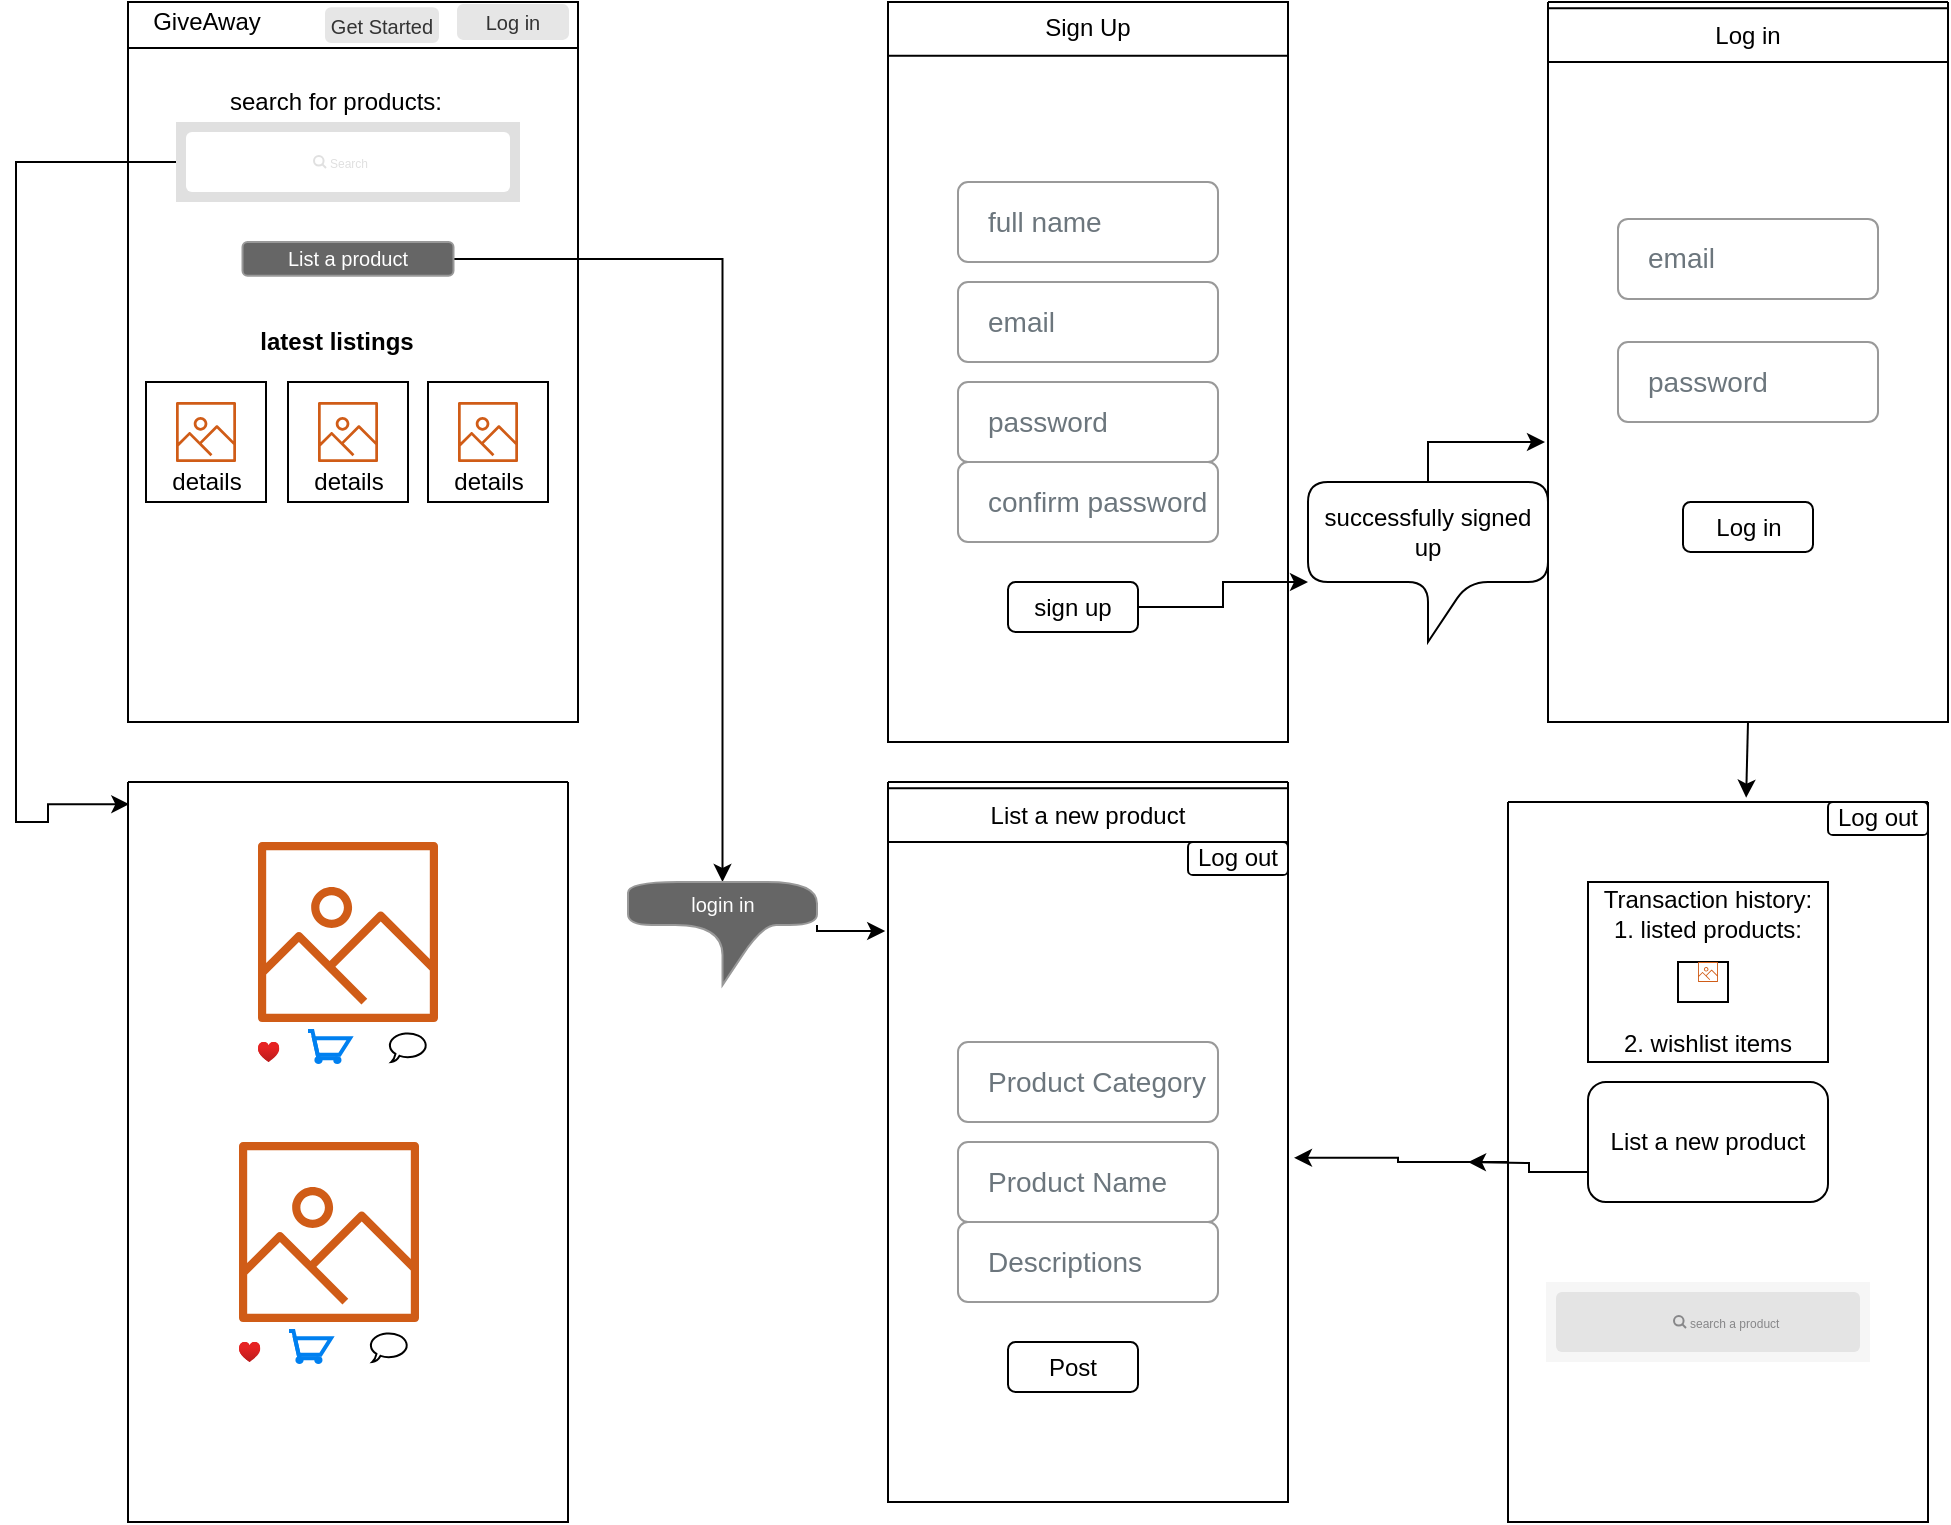 <mxfile version="14.7.0" type="github">
  <diagram name="Page-1" id="03018318-947c-dd8e-b7a3-06fadd420f32">
    <mxGraphModel dx="1213" dy="711" grid="1" gridSize="10" guides="1" tooltips="1" connect="1" arrows="1" fold="1" page="1" pageScale="1" pageWidth="1100" pageHeight="850" background="none" math="0" shadow="0">
      <root>
        <mxCell id="0" />
        <mxCell id="1" parent="0" />
        <mxCell id="XFyouCYtFSHECsHT9rdQ-2" value="" style="swimlane;" vertex="1" parent="1">
          <mxGeometry x="70" y="90" width="225" height="360" as="geometry">
            <mxRectangle x="70" y="80" width="50" height="40" as="alternateBounds" />
          </mxGeometry>
        </mxCell>
        <mxCell id="XFyouCYtFSHECsHT9rdQ-3" value="GiveAway" style="text;html=1;strokeColor=none;fillColor=none;align=center;verticalAlign=middle;whiteSpace=wrap;rounded=0;" vertex="1" parent="XFyouCYtFSHECsHT9rdQ-2">
          <mxGeometry x="9" width="61" height="20" as="geometry" />
        </mxCell>
        <mxCell id="XFyouCYtFSHECsHT9rdQ-4" value="" style="shape=rect;fillColor=#e0e0e0;strokeColor=none;" vertex="1" parent="XFyouCYtFSHECsHT9rdQ-2">
          <mxGeometry x="24" y="60" width="172" height="40" as="geometry" />
        </mxCell>
        <mxCell id="XFyouCYtFSHECsHT9rdQ-5" value="" style="html=1;strokeWidth=1;shadow=0;dashed=0;shape=mxgraph.ios7ui.marginRect;rx=3;ry=3;rectMargin=5;strokeColor=none;" vertex="1" parent="XFyouCYtFSHECsHT9rdQ-4">
          <mxGeometry width="172" height="40" as="geometry" />
        </mxCell>
        <mxCell id="XFyouCYtFSHECsHT9rdQ-6" value="Search" style="shape=mxgraph.ios7.icons.looking_glass;strokeColor=#e0e0e0;fillColor=none;fontColor=#e0e0e0;labelPosition=right;verticalLabelPosition=middle;align=left;verticalAlign=middle;fontSize=6;fontStyle=0;spacingTop=2;" vertex="1" parent="XFyouCYtFSHECsHT9rdQ-4">
          <mxGeometry x="0.5" y="0.5" width="6" height="6" relative="1" as="geometry">
            <mxPoint x="-17" y="-3" as="offset" />
          </mxGeometry>
        </mxCell>
        <mxCell id="XFyouCYtFSHECsHT9rdQ-7" value="search for products:" style="text;html=1;strokeColor=none;fillColor=none;align=center;verticalAlign=middle;whiteSpace=wrap;rounded=0;" vertex="1" parent="XFyouCYtFSHECsHT9rdQ-2">
          <mxGeometry x="24" y="40" width="160" height="20" as="geometry" />
        </mxCell>
        <mxCell id="XFyouCYtFSHECsHT9rdQ-8" value="&lt;b&gt;latest listings&lt;/b&gt;" style="text;html=1;strokeColor=none;fillColor=none;align=center;verticalAlign=middle;whiteSpace=wrap;rounded=0;" vertex="1" parent="XFyouCYtFSHECsHT9rdQ-2">
          <mxGeometry x="28.5" y="150" width="151" height="40" as="geometry" />
        </mxCell>
        <mxCell id="XFyouCYtFSHECsHT9rdQ-9" value="" style="whiteSpace=wrap;html=1;aspect=fixed;" vertex="1" parent="XFyouCYtFSHECsHT9rdQ-2">
          <mxGeometry x="9" y="190" width="60" height="60" as="geometry" />
        </mxCell>
        <mxCell id="XFyouCYtFSHECsHT9rdQ-17" value="" style="outlineConnect=0;fontColor=#232F3E;gradientColor=none;fillColor=#D05C17;strokeColor=none;dashed=0;verticalLabelPosition=bottom;verticalAlign=top;align=center;html=1;fontSize=12;fontStyle=0;aspect=fixed;pointerEvents=1;shape=mxgraph.aws4.container_registry_image;" vertex="1" parent="XFyouCYtFSHECsHT9rdQ-2">
          <mxGeometry x="24" y="200" width="30" height="30" as="geometry" />
        </mxCell>
        <mxCell id="XFyouCYtFSHECsHT9rdQ-22" value="details" style="text;html=1;align=center;verticalAlign=middle;resizable=0;points=[];autosize=1;strokeColor=none;" vertex="1" parent="XFyouCYtFSHECsHT9rdQ-2">
          <mxGeometry x="14" y="230" width="50" height="20" as="geometry" />
        </mxCell>
        <mxCell id="XFyouCYtFSHECsHT9rdQ-23" value="" style="whiteSpace=wrap;html=1;aspect=fixed;" vertex="1" parent="XFyouCYtFSHECsHT9rdQ-2">
          <mxGeometry x="80" y="190" width="60" height="60" as="geometry" />
        </mxCell>
        <mxCell id="XFyouCYtFSHECsHT9rdQ-24" value="" style="outlineConnect=0;fontColor=#232F3E;gradientColor=none;fillColor=#D05C17;strokeColor=none;dashed=0;verticalLabelPosition=bottom;verticalAlign=top;align=center;html=1;fontSize=12;fontStyle=0;aspect=fixed;pointerEvents=1;shape=mxgraph.aws4.container_registry_image;" vertex="1" parent="XFyouCYtFSHECsHT9rdQ-2">
          <mxGeometry x="95" y="200" width="30" height="30" as="geometry" />
        </mxCell>
        <mxCell id="XFyouCYtFSHECsHT9rdQ-25" value="details" style="text;html=1;align=center;verticalAlign=middle;resizable=0;points=[];autosize=1;strokeColor=none;" vertex="1" parent="XFyouCYtFSHECsHT9rdQ-2">
          <mxGeometry x="85" y="230" width="50" height="20" as="geometry" />
        </mxCell>
        <mxCell id="XFyouCYtFSHECsHT9rdQ-29" value="" style="whiteSpace=wrap;html=1;aspect=fixed;" vertex="1" parent="XFyouCYtFSHECsHT9rdQ-2">
          <mxGeometry x="150" y="190" width="60" height="60" as="geometry" />
        </mxCell>
        <mxCell id="XFyouCYtFSHECsHT9rdQ-30" value="" style="outlineConnect=0;fontColor=#232F3E;gradientColor=none;fillColor=#D05C17;strokeColor=none;dashed=0;verticalLabelPosition=bottom;verticalAlign=top;align=center;html=1;fontSize=12;fontStyle=0;aspect=fixed;pointerEvents=1;shape=mxgraph.aws4.container_registry_image;" vertex="1" parent="XFyouCYtFSHECsHT9rdQ-2">
          <mxGeometry x="165" y="200" width="30" height="30" as="geometry" />
        </mxCell>
        <mxCell id="XFyouCYtFSHECsHT9rdQ-31" value="details" style="text;html=1;align=center;verticalAlign=middle;resizable=0;points=[];autosize=1;strokeColor=none;" vertex="1" parent="XFyouCYtFSHECsHT9rdQ-2">
          <mxGeometry x="155" y="230" width="50" height="20" as="geometry" />
        </mxCell>
        <mxCell id="XFyouCYtFSHECsHT9rdQ-34" value="Get Started" style="rounded=1;html=1;shadow=0;dashed=0;whiteSpace=wrap;fontSize=10;fillColor=#E6E6E6;align=center;strokeColor=#E6E6E6;fontColor=#333333;" vertex="1" parent="XFyouCYtFSHECsHT9rdQ-2">
          <mxGeometry x="99" y="3.12" width="56" height="16.88" as="geometry" />
        </mxCell>
        <mxCell id="XFyouCYtFSHECsHT9rdQ-35" value="Log in" style="rounded=1;html=1;shadow=0;dashed=0;whiteSpace=wrap;fontSize=10;fillColor=#E6E6E6;align=center;strokeColor=#E6E6E6;fontColor=#333333;" vertex="1" parent="XFyouCYtFSHECsHT9rdQ-2">
          <mxGeometry x="165" y="1.56" width="55" height="16.88" as="geometry" />
        </mxCell>
        <mxCell id="XFyouCYtFSHECsHT9rdQ-154" value="" style="edgeStyle=orthogonalEdgeStyle;rounded=0;orthogonalLoop=1;jettySize=auto;html=1;" edge="1" parent="1" source="XFyouCYtFSHECsHT9rdQ-33" target="XFyouCYtFSHECsHT9rdQ-153">
          <mxGeometry relative="1" as="geometry" />
        </mxCell>
        <mxCell id="XFyouCYtFSHECsHT9rdQ-33" value="List a product" style="rounded=1;html=1;shadow=0;dashed=0;whiteSpace=wrap;fontSize=10;fillColor=#666666;align=center;strokeColor=#999999;fontColor=#ffffff;" vertex="1" parent="1">
          <mxGeometry x="127.25" y="210" width="105.5" height="16.88" as="geometry" />
        </mxCell>
        <mxCell id="XFyouCYtFSHECsHT9rdQ-38" value="" style="swimlane;startSize=0;" vertex="1" parent="1">
          <mxGeometry x="450" y="480" width="200" height="360" as="geometry" />
        </mxCell>
        <mxCell id="XFyouCYtFSHECsHT9rdQ-57" value="List a new product" style="rounded=0;whiteSpace=wrap;html=1;" vertex="1" parent="XFyouCYtFSHECsHT9rdQ-38">
          <mxGeometry y="3.12" width="200" height="26.88" as="geometry" />
        </mxCell>
        <mxCell id="XFyouCYtFSHECsHT9rdQ-82" value="Product Category" style="html=1;shadow=0;dashed=0;shape=mxgraph.bootstrap.rrect;rSize=5;fillColor=none;strokeColor=#999999;align=left;spacing=15;fontSize=14;fontColor=#6C767D;" vertex="1" parent="XFyouCYtFSHECsHT9rdQ-38">
          <mxGeometry x="35" y="130" width="130" height="40" as="geometry" />
        </mxCell>
        <mxCell id="XFyouCYtFSHECsHT9rdQ-81" value="Product Name" style="html=1;shadow=0;dashed=0;shape=mxgraph.bootstrap.rrect;rSize=5;fillColor=none;strokeColor=#999999;align=left;spacing=15;fontSize=14;fontColor=#6C767D;" vertex="1" parent="XFyouCYtFSHECsHT9rdQ-38">
          <mxGeometry x="35" y="180" width="130" height="40" as="geometry" />
        </mxCell>
        <mxCell id="XFyouCYtFSHECsHT9rdQ-83" value="Descriptions" style="html=1;shadow=0;dashed=0;shape=mxgraph.bootstrap.rrect;rSize=5;fillColor=none;strokeColor=#999999;align=left;spacing=15;fontSize=14;fontColor=#6C767D;" vertex="1" parent="XFyouCYtFSHECsHT9rdQ-38">
          <mxGeometry x="35" y="220" width="130" height="40" as="geometry" />
        </mxCell>
        <mxCell id="XFyouCYtFSHECsHT9rdQ-84" value="Post" style="rounded=1;whiteSpace=wrap;html=1;" vertex="1" parent="XFyouCYtFSHECsHT9rdQ-38">
          <mxGeometry x="60" y="280" width="65" height="25" as="geometry" />
        </mxCell>
        <mxCell id="XFyouCYtFSHECsHT9rdQ-152" value="" style="shape=image;html=1;verticalAlign=top;verticalLabelPosition=bottom;labelBackgroundColor=#ffffff;imageAspect=0;aspect=fixed;image=https://cdn4.iconfinder.com/data/icons/32x32-free-design-icons/32/Upload_image.png" vertex="1" parent="XFyouCYtFSHECsHT9rdQ-38">
          <mxGeometry x="70" y="58" width="46" height="46" as="geometry" />
        </mxCell>
        <mxCell id="XFyouCYtFSHECsHT9rdQ-158" value="Log out" style="rounded=1;whiteSpace=wrap;html=1;" vertex="1" parent="XFyouCYtFSHECsHT9rdQ-38">
          <mxGeometry x="150" y="30" width="50" height="16.56" as="geometry" />
        </mxCell>
        <mxCell id="XFyouCYtFSHECsHT9rdQ-128" value="" style="edgeStyle=orthogonalEdgeStyle;rounded=0;orthogonalLoop=1;jettySize=auto;html=1;entryX=1.015;entryY=0.522;entryDx=0;entryDy=0;entryPerimeter=0;" edge="1" parent="1" source="XFyouCYtFSHECsHT9rdQ-40" target="XFyouCYtFSHECsHT9rdQ-38">
          <mxGeometry relative="1" as="geometry">
            <mxPoint x="670" y="670" as="targetPoint" />
          </mxGeometry>
        </mxCell>
        <mxCell id="XFyouCYtFSHECsHT9rdQ-129" style="edgeStyle=orthogonalEdgeStyle;rounded=0;orthogonalLoop=1;jettySize=auto;html=1;exitX=0;exitY=0.75;exitDx=0;exitDy=0;" edge="1" parent="1" source="XFyouCYtFSHECsHT9rdQ-110">
          <mxGeometry relative="1" as="geometry">
            <mxPoint x="740" y="670" as="targetPoint" />
          </mxGeometry>
        </mxCell>
        <mxCell id="XFyouCYtFSHECsHT9rdQ-40" value="" style="swimlane;startSize=0;" vertex="1" parent="1">
          <mxGeometry x="760" y="490" width="210" height="360" as="geometry" />
        </mxCell>
        <mxCell id="XFyouCYtFSHECsHT9rdQ-109" value="Transaction history:&lt;br&gt;1. listed products:&lt;br&gt;&lt;br&gt;&lt;br&gt;&lt;br&gt;2. wishlist items" style="rounded=0;whiteSpace=wrap;html=1;" vertex="1" parent="XFyouCYtFSHECsHT9rdQ-40">
          <mxGeometry x="40" y="40" width="120" height="90" as="geometry" />
        </mxCell>
        <mxCell id="XFyouCYtFSHECsHT9rdQ-110" value="List a new product" style="rounded=1;whiteSpace=wrap;html=1;" vertex="1" parent="XFyouCYtFSHECsHT9rdQ-40">
          <mxGeometry x="40" y="140" width="120" height="60" as="geometry" />
        </mxCell>
        <mxCell id="XFyouCYtFSHECsHT9rdQ-114" value="" style="shape=rect;fillColor=#F6F6F6;strokeColor=none;" vertex="1" parent="XFyouCYtFSHECsHT9rdQ-40">
          <mxGeometry x="19" y="240" width="162" height="40" as="geometry" />
        </mxCell>
        <mxCell id="XFyouCYtFSHECsHT9rdQ-115" value="" style="html=1;strokeWidth=1;shadow=0;dashed=0;shape=mxgraph.ios7ui.marginRect;rx=3;ry=3;rectMargin=5;fillColor=#E4E4E4;strokeColor=none;" vertex="1" parent="XFyouCYtFSHECsHT9rdQ-114">
          <mxGeometry width="162" height="40" as="geometry" />
        </mxCell>
        <mxCell id="XFyouCYtFSHECsHT9rdQ-116" value="search a product" style="shape=mxgraph.ios7.icons.looking_glass;strokeColor=#878789;fillColor=none;fontColor=#878789;labelPosition=right;verticalLabelPosition=middle;align=left;verticalAlign=middle;fontSize=6;fontStyle=0;spacingTop=2;" vertex="1" parent="XFyouCYtFSHECsHT9rdQ-114">
          <mxGeometry x="0.5" y="0.5" width="6" height="6" relative="1" as="geometry">
            <mxPoint x="-17" y="-3" as="offset" />
          </mxGeometry>
        </mxCell>
        <mxCell id="XFyouCYtFSHECsHT9rdQ-117" value="" style="rounded=0;whiteSpace=wrap;html=1;" vertex="1" parent="XFyouCYtFSHECsHT9rdQ-40">
          <mxGeometry x="85" y="80" width="25" height="20" as="geometry" />
        </mxCell>
        <mxCell id="XFyouCYtFSHECsHT9rdQ-118" value="" style="outlineConnect=0;fontColor=#232F3E;gradientColor=none;fillColor=#D05C17;strokeColor=none;dashed=0;verticalLabelPosition=bottom;verticalAlign=top;align=center;html=1;fontSize=12;fontStyle=0;aspect=fixed;pointerEvents=1;shape=mxgraph.aws4.container_registry_image;" vertex="1" parent="XFyouCYtFSHECsHT9rdQ-40">
          <mxGeometry x="95" y="80" width="10" height="10" as="geometry" />
        </mxCell>
        <mxCell id="XFyouCYtFSHECsHT9rdQ-159" value="Log out" style="rounded=1;whiteSpace=wrap;html=1;" vertex="1" parent="XFyouCYtFSHECsHT9rdQ-40">
          <mxGeometry x="160" width="50" height="16.56" as="geometry" />
        </mxCell>
        <mxCell id="XFyouCYtFSHECsHT9rdQ-160" value="" style="shape=image;html=1;verticalAlign=top;verticalLabelPosition=bottom;labelBackgroundColor=#ffffff;imageAspect=0;aspect=fixed;image=https://cdn2.iconfinder.com/data/icons/ios7-inspired-mac-icon-set/128/messages_128.png" vertex="1" parent="XFyouCYtFSHECsHT9rdQ-40">
          <mxGeometry x="120" width="20" height="20" as="geometry" />
        </mxCell>
        <mxCell id="XFyouCYtFSHECsHT9rdQ-163" value="" style="shape=image;html=1;verticalAlign=top;verticalLabelPosition=bottom;labelBackgroundColor=#ffffff;imageAspect=0;aspect=fixed;image=https://cdn4.iconfinder.com/data/icons/evil-icons-user-interface/64/bell-128.png" vertex="1" parent="XFyouCYtFSHECsHT9rdQ-40">
          <mxGeometry x="90" width="20" height="20" as="geometry" />
        </mxCell>
        <mxCell id="XFyouCYtFSHECsHT9rdQ-102" style="edgeStyle=orthogonalEdgeStyle;rounded=0;orthogonalLoop=1;jettySize=auto;html=1;exitX=0.5;exitY=1;exitDx=0;exitDy=0;entryX=0.567;entryY=-0.006;entryDx=0;entryDy=0;entryPerimeter=0;" edge="1" parent="1" source="XFyouCYtFSHECsHT9rdQ-41" target="XFyouCYtFSHECsHT9rdQ-40">
          <mxGeometry relative="1" as="geometry" />
        </mxCell>
        <mxCell id="XFyouCYtFSHECsHT9rdQ-41" value="" style="swimlane;startSize=0;" vertex="1" parent="1">
          <mxGeometry x="780" y="90" width="200" height="360" as="geometry" />
        </mxCell>
        <mxCell id="XFyouCYtFSHECsHT9rdQ-95" value="Log in" style="rounded=0;whiteSpace=wrap;html=1;" vertex="1" parent="XFyouCYtFSHECsHT9rdQ-41">
          <mxGeometry y="3.12" width="200" height="26.88" as="geometry" />
        </mxCell>
        <mxCell id="XFyouCYtFSHECsHT9rdQ-96" value="email" style="html=1;shadow=0;dashed=0;shape=mxgraph.bootstrap.rrect;rSize=5;fillColor=none;strokeColor=#999999;align=left;spacing=15;fontSize=14;fontColor=#6C767D;" vertex="1" parent="XFyouCYtFSHECsHT9rdQ-41">
          <mxGeometry x="35" y="108.44" width="130" height="40" as="geometry" />
        </mxCell>
        <mxCell id="XFyouCYtFSHECsHT9rdQ-97" value="password" style="html=1;shadow=0;dashed=0;shape=mxgraph.bootstrap.rrect;rSize=5;fillColor=none;strokeColor=#999999;align=left;spacing=15;fontSize=14;fontColor=#6C767D;" vertex="1" parent="XFyouCYtFSHECsHT9rdQ-41">
          <mxGeometry x="35" y="170" width="130" height="40" as="geometry" />
        </mxCell>
        <mxCell id="XFyouCYtFSHECsHT9rdQ-98" value="Log in" style="rounded=1;whiteSpace=wrap;html=1;" vertex="1" parent="XFyouCYtFSHECsHT9rdQ-41">
          <mxGeometry x="67.5" y="250" width="65" height="25" as="geometry" />
        </mxCell>
        <mxCell id="XFyouCYtFSHECsHT9rdQ-101" style="edgeStyle=orthogonalEdgeStyle;rounded=0;orthogonalLoop=1;jettySize=auto;html=1;" edge="1" parent="1" source="XFyouCYtFSHECsHT9rdQ-99">
          <mxGeometry relative="1" as="geometry">
            <mxPoint x="778" y="310" as="targetPoint" />
          </mxGeometry>
        </mxCell>
        <mxCell id="XFyouCYtFSHECsHT9rdQ-99" value="successfully signed up" style="shape=callout;rounded=1;whiteSpace=wrap;html=1;perimeter=calloutPerimeter;" vertex="1" parent="1">
          <mxGeometry x="660" y="330" width="120" height="80" as="geometry" />
        </mxCell>
        <mxCell id="XFyouCYtFSHECsHT9rdQ-120" value="" style="swimlane;startSize=0;" vertex="1" parent="1">
          <mxGeometry x="450" y="100" width="200" height="360" as="geometry" />
        </mxCell>
        <mxCell id="XFyouCYtFSHECsHT9rdQ-121" value="Sign Up" style="rounded=0;whiteSpace=wrap;html=1;" vertex="1" parent="XFyouCYtFSHECsHT9rdQ-120">
          <mxGeometry y="-10" width="200" height="26.88" as="geometry" />
        </mxCell>
        <mxCell id="XFyouCYtFSHECsHT9rdQ-122" value="full name" style="html=1;shadow=0;dashed=0;shape=mxgraph.bootstrap.rrect;rSize=5;fillColor=none;strokeColor=#999999;align=left;spacing=15;fontSize=14;fontColor=#6C767D;" vertex="1" parent="XFyouCYtFSHECsHT9rdQ-120">
          <mxGeometry x="35" y="80" width="130" height="40" as="geometry" />
        </mxCell>
        <mxCell id="XFyouCYtFSHECsHT9rdQ-123" value="email" style="html=1;shadow=0;dashed=0;shape=mxgraph.bootstrap.rrect;rSize=5;fillColor=none;strokeColor=#999999;align=left;spacing=15;fontSize=14;fontColor=#6C767D;" vertex="1" parent="XFyouCYtFSHECsHT9rdQ-120">
          <mxGeometry x="35" y="130" width="130" height="40" as="geometry" />
        </mxCell>
        <mxCell id="XFyouCYtFSHECsHT9rdQ-124" value="password" style="html=1;shadow=0;dashed=0;shape=mxgraph.bootstrap.rrect;rSize=5;fillColor=none;strokeColor=#999999;align=left;spacing=15;fontSize=14;fontColor=#6C767D;" vertex="1" parent="XFyouCYtFSHECsHT9rdQ-120">
          <mxGeometry x="35" y="180" width="130" height="40" as="geometry" />
        </mxCell>
        <mxCell id="XFyouCYtFSHECsHT9rdQ-125" value="confirm password" style="html=1;shadow=0;dashed=0;shape=mxgraph.bootstrap.rrect;rSize=5;fillColor=none;strokeColor=#999999;align=left;spacing=15;fontSize=14;fontColor=#6C767D;" vertex="1" parent="XFyouCYtFSHECsHT9rdQ-120">
          <mxGeometry x="35" y="220" width="130" height="40" as="geometry" />
        </mxCell>
        <mxCell id="XFyouCYtFSHECsHT9rdQ-126" value="sign up" style="rounded=1;whiteSpace=wrap;html=1;" vertex="1" parent="XFyouCYtFSHECsHT9rdQ-120">
          <mxGeometry x="60" y="280" width="65" height="25" as="geometry" />
        </mxCell>
        <mxCell id="XFyouCYtFSHECsHT9rdQ-130" value="" style="swimlane;startSize=0;" vertex="1" parent="1">
          <mxGeometry x="70" y="480" width="220" height="370" as="geometry" />
        </mxCell>
        <mxCell id="XFyouCYtFSHECsHT9rdQ-137" value="" style="outlineConnect=0;fontColor=#232F3E;gradientColor=none;fillColor=#D05C17;strokeColor=none;dashed=0;verticalLabelPosition=bottom;verticalAlign=top;align=center;html=1;fontSize=12;fontStyle=0;aspect=fixed;pointerEvents=1;shape=mxgraph.aws4.container_registry_image;" vertex="1" parent="XFyouCYtFSHECsHT9rdQ-130">
          <mxGeometry x="65" y="30" width="90" height="90" as="geometry" />
        </mxCell>
        <mxCell id="XFyouCYtFSHECsHT9rdQ-140" value="" style="aspect=fixed;html=1;points=[];align=center;image;fontSize=12;image=img/lib/azure2/general/Heart.svg;" vertex="1" parent="XFyouCYtFSHECsHT9rdQ-130">
          <mxGeometry x="65" y="130" width="10.67" height="10" as="geometry" />
        </mxCell>
        <mxCell id="XFyouCYtFSHECsHT9rdQ-142" value="" style="whiteSpace=wrap;html=1;shape=mxgraph.basic.oval_callout" vertex="1" parent="XFyouCYtFSHECsHT9rdQ-130">
          <mxGeometry x="130" y="125" width="20" height="15" as="geometry" />
        </mxCell>
        <mxCell id="XFyouCYtFSHECsHT9rdQ-143" value="" style="html=1;verticalLabelPosition=bottom;align=center;labelBackgroundColor=#ffffff;verticalAlign=top;strokeWidth=2;strokeColor=#0080F0;shadow=0;dashed=0;shape=mxgraph.ios7.icons.shopping_cart;" vertex="1" parent="XFyouCYtFSHECsHT9rdQ-130">
          <mxGeometry x="90" y="124.5" width="21" height="15.5" as="geometry" />
        </mxCell>
        <mxCell id="XFyouCYtFSHECsHT9rdQ-146" value="" style="outlineConnect=0;fontColor=#232F3E;gradientColor=none;fillColor=#D05C17;strokeColor=none;dashed=0;verticalLabelPosition=bottom;verticalAlign=top;align=center;html=1;fontSize=12;fontStyle=0;aspect=fixed;pointerEvents=1;shape=mxgraph.aws4.container_registry_image;" vertex="1" parent="XFyouCYtFSHECsHT9rdQ-130">
          <mxGeometry x="55.5" y="180" width="90" height="90" as="geometry" />
        </mxCell>
        <mxCell id="XFyouCYtFSHECsHT9rdQ-147" value="" style="aspect=fixed;html=1;points=[];align=center;image;fontSize=12;image=img/lib/azure2/general/Heart.svg;" vertex="1" parent="XFyouCYtFSHECsHT9rdQ-130">
          <mxGeometry x="55.5" y="280" width="10.67" height="10" as="geometry" />
        </mxCell>
        <mxCell id="XFyouCYtFSHECsHT9rdQ-148" value="" style="whiteSpace=wrap;html=1;shape=mxgraph.basic.oval_callout" vertex="1" parent="XFyouCYtFSHECsHT9rdQ-130">
          <mxGeometry x="120.5" y="275" width="20" height="15" as="geometry" />
        </mxCell>
        <mxCell id="XFyouCYtFSHECsHT9rdQ-149" value="" style="html=1;verticalLabelPosition=bottom;align=center;labelBackgroundColor=#ffffff;verticalAlign=top;strokeWidth=2;strokeColor=#0080F0;shadow=0;dashed=0;shape=mxgraph.ios7.icons.shopping_cart;" vertex="1" parent="XFyouCYtFSHECsHT9rdQ-130">
          <mxGeometry x="80.5" y="274.5" width="21" height="15.5" as="geometry" />
        </mxCell>
        <mxCell id="XFyouCYtFSHECsHT9rdQ-134" value="" style="edgeStyle=orthogonalEdgeStyle;rounded=0;orthogonalLoop=1;jettySize=auto;html=1;entryX=0.003;entryY=0.03;entryDx=0;entryDy=0;entryPerimeter=0;" edge="1" parent="1" source="XFyouCYtFSHECsHT9rdQ-4" target="XFyouCYtFSHECsHT9rdQ-130">
          <mxGeometry relative="1" as="geometry">
            <mxPoint x="30" y="480" as="targetPoint" />
            <Array as="points">
              <mxPoint x="14" y="170" />
              <mxPoint x="14" y="500" />
              <mxPoint x="30" y="500" />
              <mxPoint x="30" y="491" />
            </Array>
          </mxGeometry>
        </mxCell>
        <mxCell id="XFyouCYtFSHECsHT9rdQ-136" value="" style="edgeStyle=orthogonalEdgeStyle;rounded=0;orthogonalLoop=1;jettySize=auto;html=1;entryX=0;entryY=0;entryDx=0;entryDy=50;entryPerimeter=0;" edge="1" parent="1" source="XFyouCYtFSHECsHT9rdQ-126" target="XFyouCYtFSHECsHT9rdQ-99">
          <mxGeometry relative="1" as="geometry">
            <mxPoint x="655" y="392.5" as="targetPoint" />
          </mxGeometry>
        </mxCell>
        <mxCell id="XFyouCYtFSHECsHT9rdQ-153" value="login in" style="shape=callout;rounded=1;whiteSpace=wrap;html=1;perimeter=calloutPerimeter;shadow=0;dashed=0;fontSize=10;fontColor=#ffffff;strokeColor=#999999;fillColor=#666666;arcSize=50;" vertex="1" parent="1">
          <mxGeometry x="320" y="530" width="94.5" height="51.56" as="geometry" />
        </mxCell>
        <mxCell id="XFyouCYtFSHECsHT9rdQ-155" style="edgeStyle=orthogonalEdgeStyle;rounded=0;orthogonalLoop=1;jettySize=auto;html=1;exitX=0;exitY=0;exitDx=94.5;exitDy=21.56;exitPerimeter=0;entryX=-0.007;entryY=0.207;entryDx=0;entryDy=0;entryPerimeter=0;" edge="1" parent="1" source="XFyouCYtFSHECsHT9rdQ-153" target="XFyouCYtFSHECsHT9rdQ-38">
          <mxGeometry relative="1" as="geometry">
            <Array as="points">
              <mxPoint x="415" y="555" />
            </Array>
          </mxGeometry>
        </mxCell>
      </root>
    </mxGraphModel>
  </diagram>
</mxfile>
